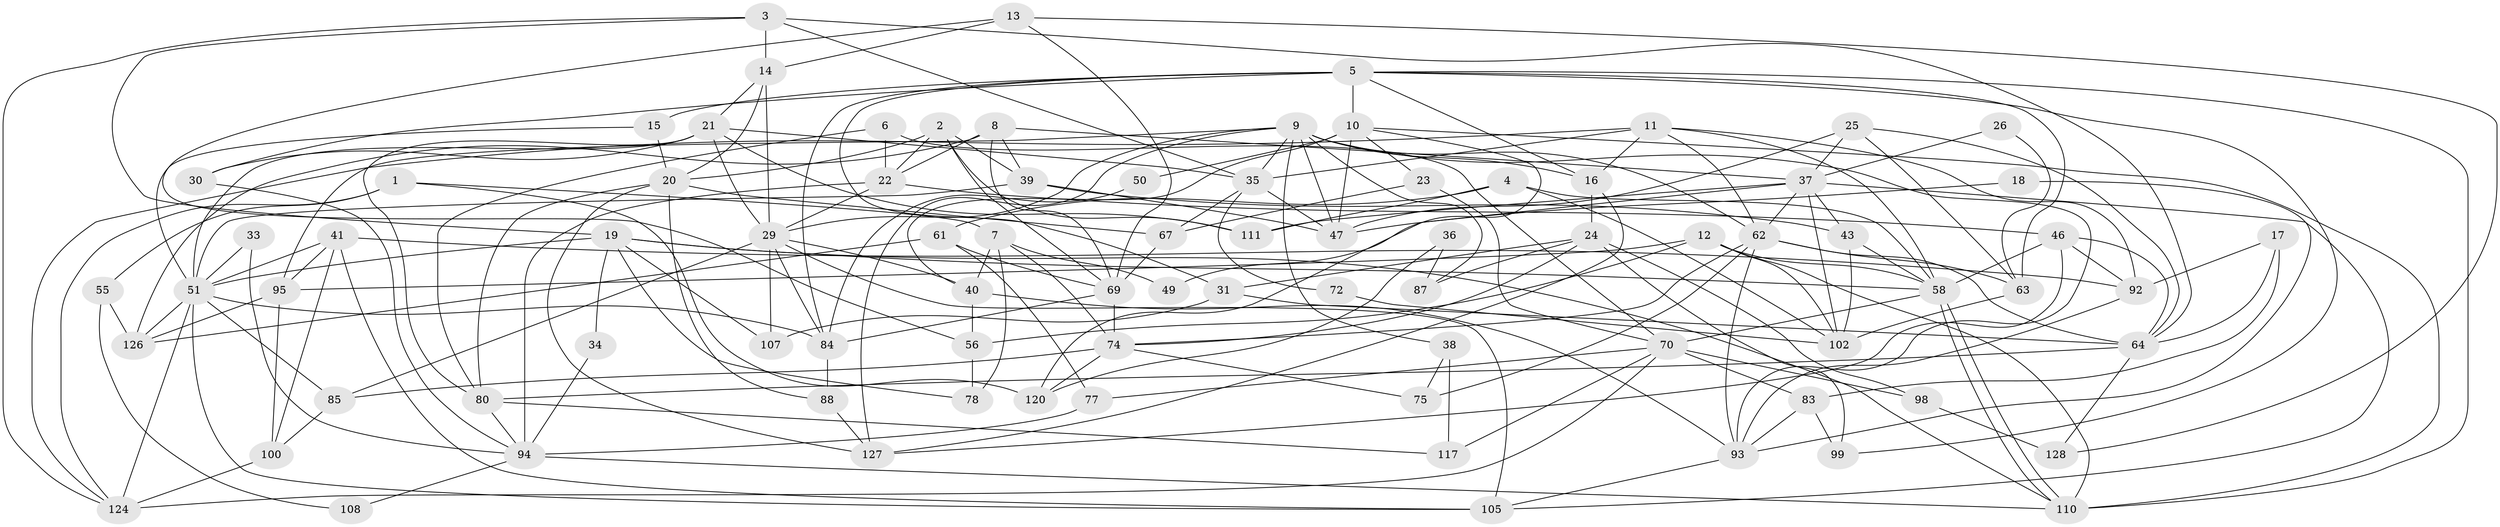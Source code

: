// original degree distribution, {4: 0.23255813953488372, 2: 0.13953488372093023, 8: 0.015503875968992248, 3: 0.31007751937984496, 9: 0.007751937984496124, 5: 0.16279069767441862, 7: 0.06201550387596899, 6: 0.06976744186046512}
// Generated by graph-tools (version 1.1) at 2025/41/03/06/25 10:41:56]
// undirected, 84 vertices, 205 edges
graph export_dot {
graph [start="1"]
  node [color=gray90,style=filled];
  1 [super="+53"];
  2 [super="+118"];
  3 [super="+42"];
  4;
  5 [super="+59"];
  6;
  7 [super="+123"];
  8 [super="+52"];
  9 [super="+97"];
  10 [super="+66"];
  11 [super="+28"];
  12 [super="+104"];
  13 [super="+91"];
  14 [super="+27"];
  15 [super="+115"];
  16 [super="+32"];
  17;
  18;
  19 [super="+73"];
  20 [super="+119"];
  21 [super="+101"];
  22 [super="+116"];
  23 [super="+65"];
  24 [super="+45"];
  25 [super="+89"];
  26;
  29 [super="+81"];
  30;
  31 [super="+86"];
  33;
  34;
  35 [super="+54"];
  36;
  37 [super="+48"];
  38;
  39 [super="+112"];
  40 [super="+113"];
  41 [super="+44"];
  43 [super="+79"];
  46 [super="+122"];
  47 [super="+57"];
  49;
  50;
  51 [super="+125"];
  55;
  56;
  58 [super="+60"];
  61;
  62 [super="+68"];
  63;
  64 [super="+71"];
  67;
  69 [super="+82"];
  70 [super="+76"];
  72;
  74;
  75;
  77;
  78;
  80 [super="+109"];
  83;
  84 [super="+90"];
  85 [super="+103"];
  87;
  88;
  92;
  93 [super="+121"];
  94 [super="+96"];
  95;
  98;
  99;
  100;
  102 [super="+106"];
  105;
  107;
  108;
  110 [super="+114"];
  111;
  117;
  120;
  124;
  126 [super="+129"];
  127;
  128;
  1 -- 124;
  1 -- 7;
  1 -- 55;
  1 -- 120;
  2 -- 22;
  2 -- 69;
  2 -- 39;
  2 -- 111;
  2 -- 20;
  3 -- 19;
  3 -- 35;
  3 -- 14 [weight=2];
  3 -- 64;
  3 -- 124;
  4 -- 61;
  4 -- 58;
  4 -- 111;
  4 -- 102;
  5 -- 63;
  5 -- 110 [weight=2];
  5 -- 15;
  5 -- 30;
  5 -- 10;
  5 -- 99;
  5 -- 31 [weight=2];
  5 -- 16;
  5 -- 84;
  6 -- 70;
  6 -- 80;
  6 -- 22;
  7 -- 78;
  7 -- 49;
  7 -- 74;
  7 -- 40;
  8 -- 69;
  8 -- 39;
  8 -- 37;
  8 -- 126;
  8 -- 22;
  9 -- 93;
  9 -- 127;
  9 -- 16;
  9 -- 29;
  9 -- 38;
  9 -- 87;
  9 -- 95;
  9 -- 35;
  9 -- 62;
  9 -- 47;
  10 -- 50;
  10 -- 120;
  10 -- 110;
  10 -- 40 [weight=2];
  10 -- 23;
  10 -- 47;
  11 -- 16;
  11 -- 124;
  11 -- 58;
  11 -- 35;
  11 -- 92;
  11 -- 62;
  12 -- 56 [weight=2];
  12 -- 95;
  12 -- 58;
  12 -- 102;
  12 -- 110;
  13 -- 56;
  13 -- 128;
  13 -- 69;
  13 -- 14;
  14 -- 20;
  14 -- 29;
  14 -- 21;
  15 -- 20;
  15 -- 51;
  16 -- 24;
  16 -- 127;
  17 -- 92;
  17 -- 83;
  17 -- 64;
  18 -- 93;
  18 -- 47;
  19 -- 34;
  19 -- 78;
  19 -- 107;
  19 -- 51;
  19 -- 58;
  19 -- 110;
  20 -- 127;
  20 -- 80;
  20 -- 67;
  20 -- 88;
  21 -- 30;
  21 -- 35;
  21 -- 80;
  21 -- 51;
  21 -- 29;
  21 -- 111;
  22 -- 46;
  22 -- 29;
  22 -- 94;
  23 -- 67;
  23 -- 70;
  24 -- 99;
  24 -- 31;
  24 -- 98;
  24 -- 87;
  24 -- 74;
  25 -- 63;
  25 -- 37;
  25 -- 64;
  25 -- 47;
  26 -- 63;
  26 -- 37;
  29 -- 84;
  29 -- 105;
  29 -- 107;
  29 -- 40;
  29 -- 85;
  30 -- 94;
  31 -- 107;
  31 -- 64;
  33 -- 51;
  33 -- 94;
  34 -- 94;
  35 -- 67;
  35 -- 72;
  35 -- 47;
  36 -- 87;
  36 -- 120;
  37 -- 105;
  37 -- 49;
  37 -- 102;
  37 -- 111;
  37 -- 62;
  37 -- 43;
  38 -- 75;
  38 -- 117;
  39 -- 43;
  39 -- 51;
  39 -- 47;
  40 -- 93;
  40 -- 56;
  41 -- 95;
  41 -- 105;
  41 -- 92;
  41 -- 51;
  41 -- 100;
  43 -- 102;
  43 -- 58;
  46 -- 64;
  46 -- 58;
  46 -- 92;
  46 -- 127;
  50 -- 84;
  51 -- 124;
  51 -- 85;
  51 -- 105;
  51 -- 126;
  51 -- 84;
  55 -- 126;
  55 -- 108;
  56 -- 78;
  58 -- 110;
  58 -- 110;
  58 -- 70;
  61 -- 69;
  61 -- 77;
  61 -- 126;
  62 -- 75;
  62 -- 74;
  62 -- 93;
  62 -- 63;
  62 -- 64;
  63 -- 102;
  64 -- 128;
  64 -- 80;
  67 -- 69;
  69 -- 74;
  69 -- 84;
  70 -- 124;
  70 -- 83;
  70 -- 98;
  70 -- 117;
  70 -- 77;
  72 -- 102;
  74 -- 75;
  74 -- 120;
  74 -- 85;
  77 -- 94 [weight=2];
  80 -- 117;
  80 -- 94;
  83 -- 99;
  83 -- 93;
  84 -- 88;
  85 -- 100;
  88 -- 127;
  92 -- 93;
  93 -- 105;
  94 -- 108;
  94 -- 110;
  95 -- 100;
  95 -- 126;
  98 -- 128;
  100 -- 124;
}
